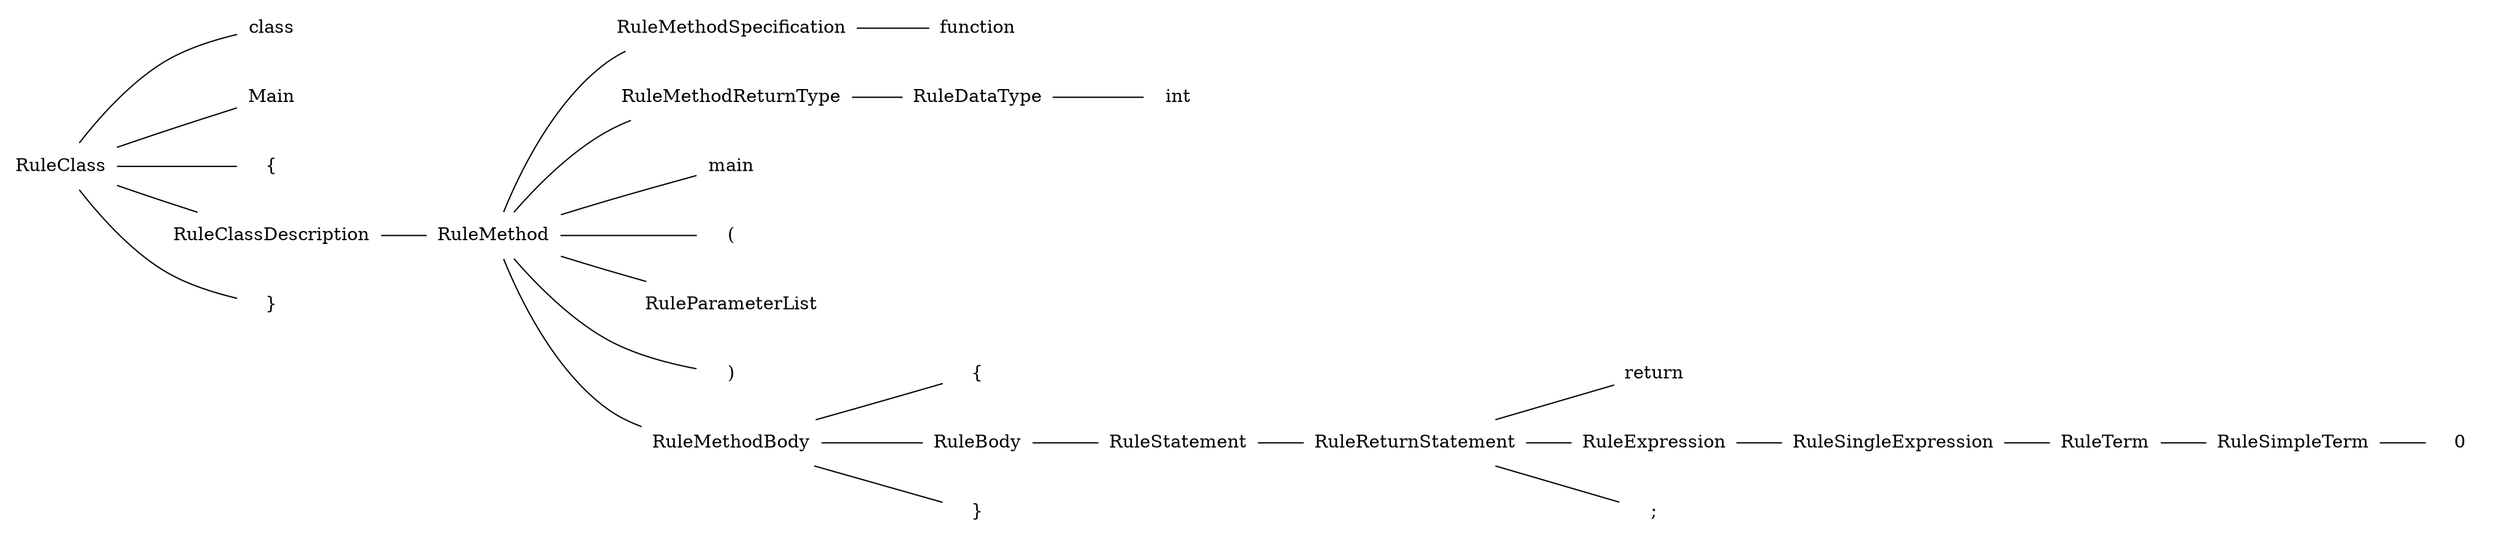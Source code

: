 digraph ClassList {
   rankdir = LR;
   layout  = dot;
   node_1861df5d8a0 [shape=none, label ="RuleClass"]
   node_1861df66380[shape=none, label ="class"]
   node_1861df5d8a0->node_1861df66380[arrowhead=none]
   node_1861df66560[shape=none, label ="Main"]
   node_1861df5d8a0->node_1861df66560[arrowhead=none]
   node_1861df667d0[shape=none, label ="{"]
   node_1861df5d8a0->node_1861df667d0[arrowhead=none]
   node_1861df669b0[shape=none, label ="RuleClassDescription"]
   node_1861df669b0 [shape=none, label ="RuleClassDescription"]
   node_1861df66c30[shape=none, label ="RuleMethod"]
   node_1861df66c30 [shape=none, label ="RuleMethod"]
   node_1861df66e10[shape=none, label ="RuleMethodSpecification"]
   node_1861df66e10 [shape=none, label ="RuleMethodSpecification"]
   node_1861df68000[shape=none, label ="function"]
   node_1861df66e10->node_1861df68000[arrowhead=none]
   node_1861df66c30->node_1861df66e10[arrowhead=none]
   node_1861df681e0[shape=none, label ="RuleMethodReturnType"]
   node_1861df681e0 [shape=none, label ="RuleMethodReturnType"]
   node_1861df68490[shape=none, label ="RuleDataType"]
   node_1861df68490 [shape=none, label ="RuleDataType"]
   node_1861df68670[shape=none, label ="int"]
   node_1861df68490->node_1861df68670[arrowhead=none]
   node_1861df681e0->node_1861df68490[arrowhead=none]
   node_1861df66c30->node_1861df681e0[arrowhead=none]
   node_1861df68850[shape=none, label ="main"]
   node_1861df66c30->node_1861df68850[arrowhead=none]
   node_1861df68b50[shape=none, label ="("]
   node_1861df66c30->node_1861df68b50[arrowhead=none]
   node_1861df68c70[shape=none, label ="RuleParameterList"]
   node_1861df68c70 [shape=none, label ="RuleParameterList"]
   node_1861df66c30->node_1861df68c70[arrowhead=none]
   node_1861df68e50[shape=none, label =")"]
   node_1861df66c30->node_1861df68e50[arrowhead=none]
   node_1861df6a210[shape=none, label ="RuleMethodBody"]
   node_1861df6a210 [shape=none, label ="RuleMethodBody"]
   node_1861df6a450[shape=none, label ="{"]
   node_1861df6a210->node_1861df6a450[arrowhead=none]
   node_1861df6ac30[shape=none, label ="RuleBody"]
   node_1861df6ac30 [shape=none, label ="RuleBody"]
   node_1861df6ad50[shape=none, label ="RuleStatement"]
   node_1861df6ad50 [shape=none, label ="RuleStatement"]
   node_1861df6a9f0[shape=none, label ="RuleReturnStatement"]
   node_1861df6a9f0 [shape=none, label ="RuleReturnStatement"]
   node_1861df6a570[shape=none, label ="return"]
   node_1861df6a9f0->node_1861df6a570[arrowhead=none]
   node_1861df6a330[shape=none, label ="RuleExpression"]
   node_1861df6a330 [shape=none, label ="RuleExpression"]
   node_1861df6a690[shape=none, label ="RuleSingleExpression"]
   node_1861df6a690 [shape=none, label ="RuleSingleExpression"]
   node_1861df6a7b0[shape=none, label ="RuleTerm"]
   node_1861df6a7b0 [shape=none, label ="RuleTerm"]
   node_1861df6a8d0[shape=none, label ="RuleSimpleTerm"]
   node_1861df6a8d0 [shape=none, label ="RuleSimpleTerm"]
   node_1861df6ab10[shape=none, label ="0"]
   node_1861df6a8d0->node_1861df6ab10[arrowhead=none]
   node_1861df6a7b0->node_1861df6a8d0[arrowhead=none]
   node_1861df6a690->node_1861df6a7b0[arrowhead=none]
   node_1861df6a330->node_1861df6a690[arrowhead=none]
   node_1861df6a9f0->node_1861df6a330[arrowhead=none]
   node_1861df69fd0[shape=none, label =";"]
   node_1861df6a9f0->node_1861df69fd0[arrowhead=none]
   node_1861df6ad50->node_1861df6a9f0[arrowhead=none]
   node_1861df6ac30->node_1861df6ad50[arrowhead=none]
   node_1861df6a210->node_1861df6ac30[arrowhead=none]
   node_1861df6a0f0[shape=none, label ="}"]
   node_1861df6a210->node_1861df6a0f0[arrowhead=none]
   node_1861df66c30->node_1861df6a210[arrowhead=none]
   node_1861df669b0->node_1861df66c30[arrowhead=none]
   node_1861df5d8a0->node_1861df669b0[arrowhead=none]
   node_1861df704d0[shape=none, label ="}"]
   node_1861df5d8a0->node_1861df704d0[arrowhead=none]
}
